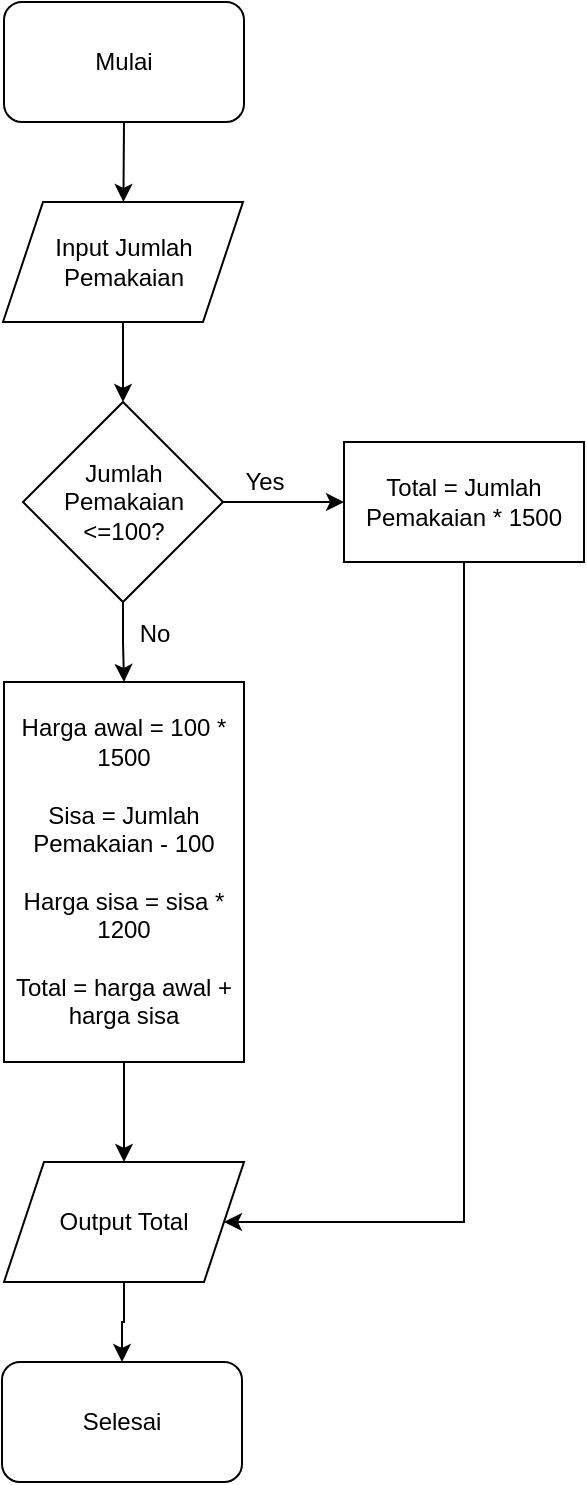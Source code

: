 <mxfile version="15.9.1" type="github"><diagram id="XWCktThuD_kWM7syZ_lK" name="Page-1"><mxGraphModel dx="438" dy="808" grid="1" gridSize="10" guides="1" tooltips="1" connect="1" arrows="1" fold="1" page="1" pageScale="1" pageWidth="827" pageHeight="1169" math="0" shadow="0"><root><mxCell id="0"/><mxCell id="1" parent="0"/><mxCell id="ol0E2kALpZ9aos0umPmW-1" value="Mulai" style="rounded=1;whiteSpace=wrap;html=1;" vertex="1" parent="1"><mxGeometry x="170" y="60" width="120" height="60" as="geometry"/></mxCell><mxCell id="ol0E2kALpZ9aos0umPmW-2" value="" style="endArrow=classic;html=1;rounded=0;exitX=0.5;exitY=1;exitDx=0;exitDy=0;" edge="1" parent="1" source="ol0E2kALpZ9aos0umPmW-1" target="ol0E2kALpZ9aos0umPmW-3"><mxGeometry width="50" height="50" relative="1" as="geometry"><mxPoint x="229.5" y="130" as="sourcePoint"/><mxPoint x="229.5" y="200" as="targetPoint"/></mxGeometry></mxCell><mxCell id="ol0E2kALpZ9aos0umPmW-13" value="" style="edgeStyle=orthogonalEdgeStyle;rounded=0;orthogonalLoop=1;jettySize=auto;html=1;" edge="1" parent="1" source="ol0E2kALpZ9aos0umPmW-3" target="ol0E2kALpZ9aos0umPmW-7"><mxGeometry relative="1" as="geometry"/></mxCell><mxCell id="ol0E2kALpZ9aos0umPmW-3" value="Input Jumlah&lt;br&gt;Pemakaian" style="shape=parallelogram;perimeter=parallelogramPerimeter;whiteSpace=wrap;html=1;fixedSize=1;" vertex="1" parent="1"><mxGeometry x="169.5" y="160" width="120" height="60" as="geometry"/></mxCell><mxCell id="ol0E2kALpZ9aos0umPmW-14" value="" style="edgeStyle=orthogonalEdgeStyle;rounded=0;orthogonalLoop=1;jettySize=auto;html=1;" edge="1" parent="1" source="ol0E2kALpZ9aos0umPmW-7" target="ol0E2kALpZ9aos0umPmW-8"><mxGeometry relative="1" as="geometry"/></mxCell><mxCell id="ol0E2kALpZ9aos0umPmW-15" value="" style="edgeStyle=orthogonalEdgeStyle;rounded=0;orthogonalLoop=1;jettySize=auto;html=1;" edge="1" parent="1" source="ol0E2kALpZ9aos0umPmW-7" target="ol0E2kALpZ9aos0umPmW-9"><mxGeometry relative="1" as="geometry"/></mxCell><mxCell id="ol0E2kALpZ9aos0umPmW-7" value="Jumlah&lt;br&gt;Pemakaian &amp;lt;=100?" style="rhombus;whiteSpace=wrap;html=1;" vertex="1" parent="1"><mxGeometry x="179.5" y="260" width="100" height="100" as="geometry"/></mxCell><mxCell id="ol0E2kALpZ9aos0umPmW-16" style="edgeStyle=orthogonalEdgeStyle;rounded=0;orthogonalLoop=1;jettySize=auto;html=1;entryX=1;entryY=0.5;entryDx=0;entryDy=0;" edge="1" parent="1" source="ol0E2kALpZ9aos0umPmW-8" target="ol0E2kALpZ9aos0umPmW-10"><mxGeometry relative="1" as="geometry"><mxPoint x="400" y="680.909" as="targetPoint"/><Array as="points"><mxPoint x="400" y="670"/></Array></mxGeometry></mxCell><mxCell id="ol0E2kALpZ9aos0umPmW-8" value="Total = Jumlah Pemakaian * 1500" style="rounded=0;whiteSpace=wrap;html=1;" vertex="1" parent="1"><mxGeometry x="340" y="280" width="120" height="60" as="geometry"/></mxCell><mxCell id="ol0E2kALpZ9aos0umPmW-17" value="" style="edgeStyle=orthogonalEdgeStyle;rounded=0;orthogonalLoop=1;jettySize=auto;html=1;" edge="1" parent="1" source="ol0E2kALpZ9aos0umPmW-9" target="ol0E2kALpZ9aos0umPmW-10"><mxGeometry relative="1" as="geometry"/></mxCell><mxCell id="ol0E2kALpZ9aos0umPmW-9" value="Harga awal = 100 * 1500&lt;br&gt;&lt;br&gt;Sisa = Jumlah Pemakaian - 100&lt;br&gt;&lt;br&gt;Harga sisa = sisa * 1200&lt;br&gt;&lt;br&gt;Total = harga awal + harga sisa" style="rounded=0;whiteSpace=wrap;html=1;" vertex="1" parent="1"><mxGeometry x="170" y="400" width="120" height="190" as="geometry"/></mxCell><mxCell id="ol0E2kALpZ9aos0umPmW-18" value="" style="edgeStyle=orthogonalEdgeStyle;rounded=0;orthogonalLoop=1;jettySize=auto;html=1;" edge="1" parent="1" source="ol0E2kALpZ9aos0umPmW-10" target="ol0E2kALpZ9aos0umPmW-11"><mxGeometry relative="1" as="geometry"/></mxCell><mxCell id="ol0E2kALpZ9aos0umPmW-10" value="Output Total" style="shape=parallelogram;perimeter=parallelogramPerimeter;whiteSpace=wrap;html=1;fixedSize=1;" vertex="1" parent="1"><mxGeometry x="170" y="640" width="120" height="60" as="geometry"/></mxCell><mxCell id="ol0E2kALpZ9aos0umPmW-11" value="Selesai" style="rounded=1;whiteSpace=wrap;html=1;" vertex="1" parent="1"><mxGeometry x="169" y="740" width="120" height="60" as="geometry"/></mxCell><mxCell id="ol0E2kALpZ9aos0umPmW-19" value="Yes" style="text;html=1;align=center;verticalAlign=middle;resizable=0;points=[];autosize=1;strokeColor=none;fillColor=none;" vertex="1" parent="1"><mxGeometry x="279.5" y="290" width="40" height="20" as="geometry"/></mxCell><mxCell id="ol0E2kALpZ9aos0umPmW-20" value="No" style="text;html=1;align=center;verticalAlign=middle;resizable=0;points=[];autosize=1;strokeColor=none;fillColor=none;" vertex="1" parent="1"><mxGeometry x="230" y="366" width="30" height="20" as="geometry"/></mxCell></root></mxGraphModel></diagram></mxfile>